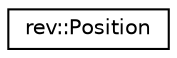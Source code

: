 digraph "Graphical Class Hierarchy"
{
 // LATEX_PDF_SIZE
  edge [fontname="Helvetica",fontsize="10",labelfontname="Helvetica",labelfontsize="10"];
  node [fontname="Helvetica",fontsize="10",shape=record];
  rankdir="LR";
  Node0 [label="rev::Position",height=0.2,width=0.4,color="black", fillcolor="white", style="filled",URL="$structrev_1_1Position.html",tooltip=" "];
}
